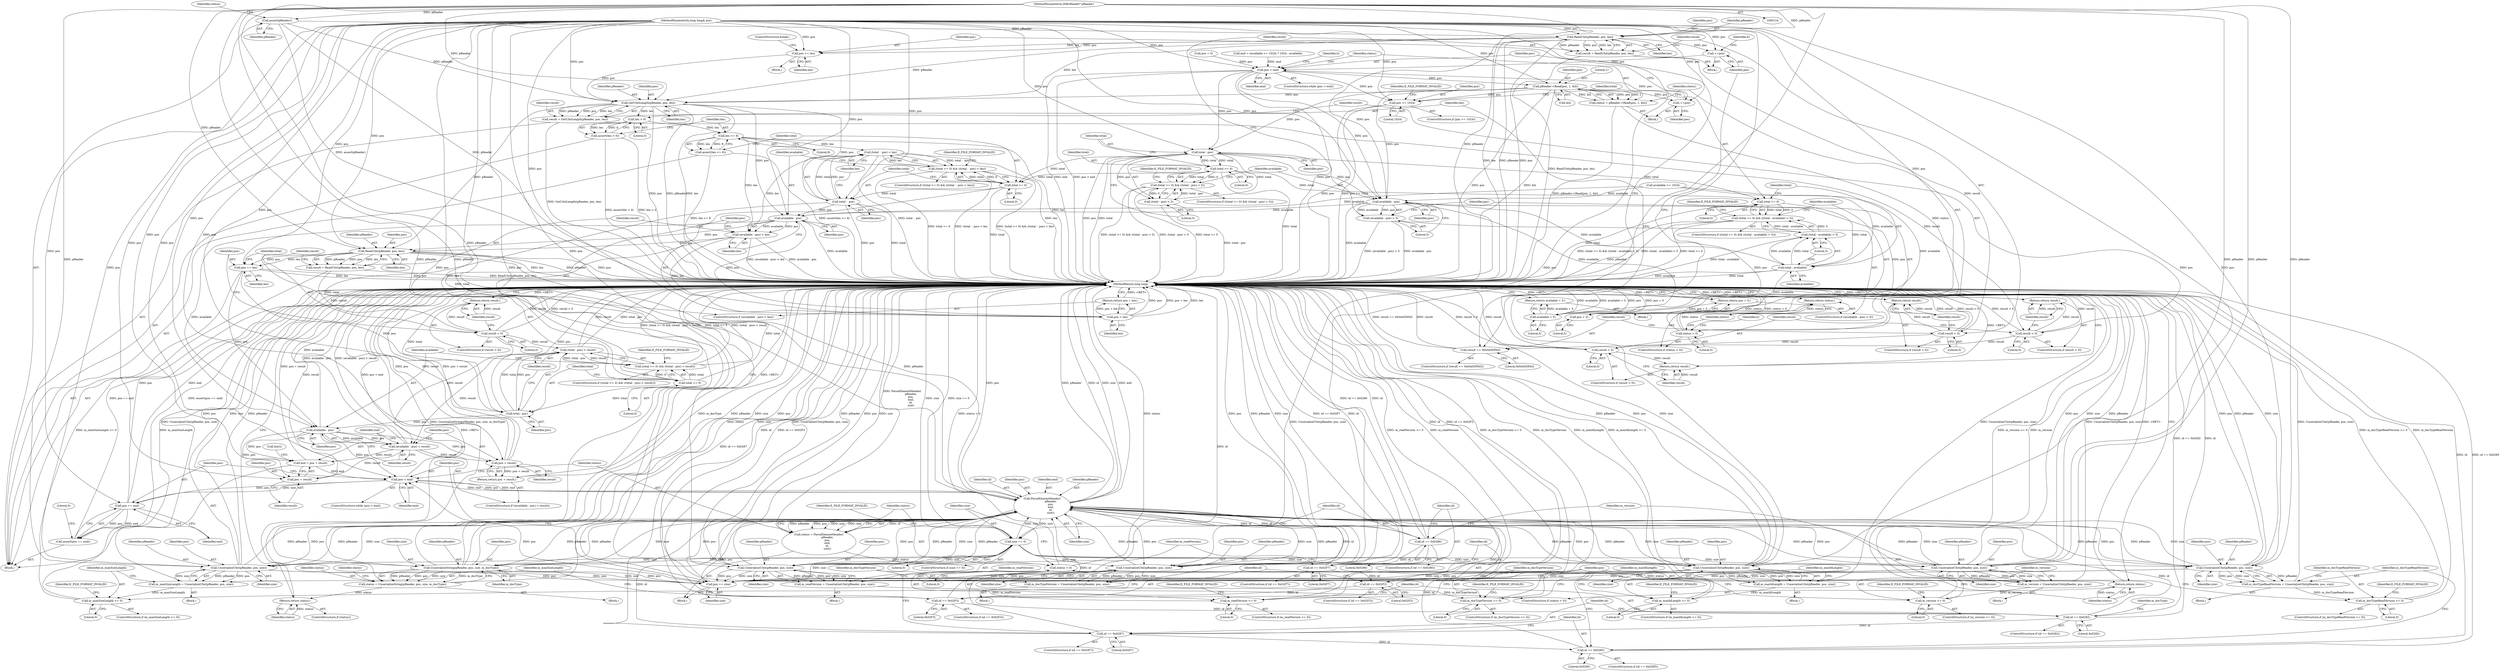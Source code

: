 digraph "1_Android_04839626ed859623901ebd3a5fd483982186b59d_167@API" {
"1000128" [label="(Call,assert(pReader))"];
"1000125" [label="(MethodParameterIn,IMkvReader* pReader)"];
"1000242" [label="(Call,ReadUInt(pReader, pos, len))"];
"1000240" [label="(Call,result = ReadUInt(pReader, pos, len))"];
"1000247" [label="(Call,result < 0)"];
"1000250" [label="(Return,return result;)"];
"1000253" [label="(Call,result == 0x0A45DFA3)"];
"1000257" [label="(Call,pos += len)"];
"1000267" [label="(Call,GetUIntLength(pReader, pos, len))"];
"1000265" [label="(Call,result = GetUIntLength(pReader, pos, len))"];
"1000272" [label="(Call,result < 0)"];
"1000275" [label="(Return,return result;)"];
"1000278" [label="(Call,result > 0)"];
"1000281" [label="(Return,return result;)"];
"1000284" [label="(Call,len > 0)"];
"1000283" [label="(Call,assert(len > 0))"];
"1000288" [label="(Call,len <= 8)"];
"1000287" [label="(Call,assert(len <= 8))"];
"1000296" [label="(Call,(total -  pos) < len)"];
"1000292" [label="(Call,(total >= 0) && ((total -  pos) < len))"];
"1000304" [label="(Call,(available - pos) < len)"];
"1000310" [label="(Call,pos + len)"];
"1000309" [label="(Return,return pos + len;)"];
"1000315" [label="(Call,ReadUInt(pReader, pos, len))"];
"1000313" [label="(Call,result = ReadUInt(pReader, pos, len))"];
"1000320" [label="(Call,result < 0)"];
"1000323" [label="(Return,return result;)"];
"1000333" [label="(Call,(total - pos) < result)"];
"1000329" [label="(Call,(total >= 0) && ((total - pos) < result))"];
"1000341" [label="(Call,(available - pos) < result)"];
"1000347" [label="(Call,pos + result)"];
"1000346" [label="(Return,return pos + result;)"];
"1000350" [label="(Call,end = pos + result)"];
"1000357" [label="(Call,pos < end)"];
"1000365" [label="(Call,ParseElementHeader(\n                    pReader,\n                    pos,\n                    end,\n                    id,\n                    size))"];
"1000363" [label="(Call,status = ParseElementHeader(\n                    pReader,\n                    pos,\n                    end,\n                    id,\n                    size))"];
"1000372" [label="(Call,status < 0)"];
"1000375" [label="(Return,return status;)"];
"1000378" [label="(Call,size == 0)"];
"1000390" [label="(Call,UnserializeUInt(pReader, pos, size))"];
"1000388" [label="(Call,m_version = UnserializeUInt(pReader, pos, size))"];
"1000395" [label="(Call,m_version <= 0)"];
"1000511" [label="(Call,pos += size)"];
"1000408" [label="(Call,UnserializeUInt(pReader, pos, size))"];
"1000406" [label="(Call,m_readVersion = UnserializeUInt(pReader, pos, size))"];
"1000413" [label="(Call,m_readVersion <= 0)"];
"1000426" [label="(Call,UnserializeUInt(pReader, pos, size))"];
"1000424" [label="(Call,m_maxIdLength = UnserializeUInt(pReader, pos, size))"];
"1000431" [label="(Call,m_maxIdLength <= 0)"];
"1000444" [label="(Call,UnserializeUInt(pReader, pos, size))"];
"1000442" [label="(Call,m_maxSizeLength = UnserializeUInt(pReader, pos, size))"];
"1000449" [label="(Call,m_maxSizeLength <= 0)"];
"1000466" [label="(Call,UnserializeString(pReader, pos, size, m_docType))"];
"1000464" [label="(Call,status = UnserializeString(pReader, pos, size, m_docType))"];
"1000473" [label="(Return,return status;)"];
"1000483" [label="(Call,UnserializeUInt(pReader, pos, size))"];
"1000481" [label="(Call,m_docTypeVersion = UnserializeUInt(pReader, pos, size))"];
"1000488" [label="(Call,m_docTypeVersion <= 0)"];
"1000501" [label="(Call,UnserializeUInt(pReader, pos, size))"];
"1000499" [label="(Call,m_docTypeReadVersion = UnserializeUInt(pReader, pos, size))"];
"1000506" [label="(Call,m_docTypeReadVersion <= 0)"];
"1000384" [label="(Call,id == 0x0286)"];
"1000402" [label="(Call,id == 0x02F7)"];
"1000420" [label="(Call,id == 0x02F2)"];
"1000438" [label="(Call,id == 0x02F3)"];
"1000456" [label="(Call,id == 0x0282)"];
"1000477" [label="(Call,id == 0x0287)"];
"1000495" [label="(Call,id == 0x0285)"];
"1000515" [label="(Call,pos == end)"];
"1000514" [label="(Call,assert(pos == end))"];
"1000352" [label="(Call,pos + result)"];
"1000325" [label="(Call,pos += len)"];
"1000334" [label="(Call,total - pos)"];
"1000342" [label="(Call,available - pos)"];
"1000297" [label="(Call,total -  pos)"];
"1000305" [label="(Call,available - pos)"];
"1000330" [label="(Call,total >= 0)"];
"1000261" [label="(Call,++pos)"];
"1000165" [label="(Call,pos < end)"];
"1000171" [label="(Call,pReader->Read(pos, 1, &b))"];
"1000169" [label="(Call,status = pReader->Read(pos, 1, &b))"];
"1000177" [label="(Call,status < 0)"];
"1000180" [label="(Return,return status;)"];
"1000187" [label="(Call,++pos)"];
"1000195" [label="(Call,pos >= 1024)"];
"1000222" [label="(Call,total - pos)"];
"1000202" [label="(Call,total >= 0)"];
"1000201" [label="(Call,(total >= 0) && ((total - available) < 5))"];
"1000206" [label="(Call,total - available)"];
"1000205" [label="(Call,(total - available) < 5)"];
"1000213" [label="(Call,available + 5)"];
"1000212" [label="(Return,return available + 5;)"];
"1000218" [label="(Call,total >= 0)"];
"1000217" [label="(Call,(total >= 0) && ((total - pos) < 5))"];
"1000293" [label="(Call,total >= 0)"];
"1000221" [label="(Call,(total - pos) < 5)"];
"1000230" [label="(Call,available - pos)"];
"1000229" [label="(Call,(available - pos) < 5)"];
"1000235" [label="(Call,pos + 5)"];
"1000234" [label="(Return,return pos + 5;)"];
"1000204" [label="(Literal,0)"];
"1000393" [label="(Identifier,size)"];
"1000335" [label="(Identifier,total)"];
"1000469" [label="(Identifier,size)"];
"1000478" [label="(Identifier,id)"];
"1000170" [label="(Identifier,status)"];
"1000504" [label="(Identifier,size)"];
"1000216" [label="(ControlStructure,if ((total >= 0) && ((total - pos) < 5)))"];
"1000257" [label="(Call,pos += len)"];
"1000296" [label="(Call,(total -  pos) < len)"];
"1000191" [label="(Identifier,b)"];
"1000284" [label="(Call,len > 0)"];
"1000217" [label="(Call,(total >= 0) && ((total - pos) < 5))"];
"1000343" [label="(Identifier,available)"];
"1000153" [label="(Call,available >= 1024)"];
"1000180" [label="(Return,return status;)"];
"1000397" [label="(Literal,0)"];
"1000444" [label="(Call,UnserializeUInt(pReader, pos, size))"];
"1000297" [label="(Call,total -  pos)"];
"1000517" [label="(Identifier,end)"];
"1000194" [label="(ControlStructure,if (pos >= 1024))"];
"1000514" [label="(Call,assert(pos == end))"];
"1000255" [label="(Literal,0x0A45DFA3)"];
"1000409" [label="(Identifier,pReader)"];
"1000519" [label="(Literal,0)"];
"1000176" [label="(ControlStructure,if (status < 0))"];
"1000316" [label="(Identifier,pReader)"];
"1000323" [label="(Return,return result;)"];
"1000337" [label="(Identifier,result)"];
"1000510" [label="(Identifier,E_FILE_FORMAT_INVALID)"];
"1000304" [label="(Call,(available - pos) < len)"];
"1000384" [label="(Call,id == 0x0286)"];
"1000146" [label="(Call,pos = 0)"];
"1000150" [label="(Call,end = (available >= 1024) ? 1024 : available)"];
"1000228" [label="(ControlStructure,if ((available - pos) < 5))"];
"1000419" [label="(ControlStructure,if (id == 0x02F2))"];
"1000347" [label="(Call,pos + result)"];
"1000261" [label="(Call,++pos)"];
"1000265" [label="(Call,result = GetUIntLength(pReader, pos, len))"];
"1000248" [label="(Identifier,result)"];
"1000373" [label="(Identifier,status)"];
"1000181" [label="(Identifier,status)"];
"1000350" [label="(Call,end = pos + result)"];
"1000387" [label="(Block,)"];
"1000319" [label="(ControlStructure,if (result < 0))"];
"1000507" [label="(Identifier,m_docTypeReadVersion)"];
"1000428" [label="(Identifier,pos)"];
"1000126" [label="(MethodParameterIn,long long& pos)"];
"1000340" [label="(ControlStructure,if ((available - pos) < result))"];
"1000375" [label="(Return,return status;)"];
"1000299" [label="(Identifier,pos)"];
"1000256" [label="(Block,)"];
"1000420" [label="(Call,id == 0x02F2)"];
"1000511" [label="(Call,pos += size)"];
"1000445" [label="(Identifier,pReader)"];
"1000237" [label="(Literal,5)"];
"1000378" [label="(Call,size == 0)"];
"1000278" [label="(Call,result > 0)"];
"1000385" [label="(Identifier,id)"];
"1000451" [label="(Literal,0)"];
"1000479" [label="(Literal,0x0287)"];
"1000497" [label="(Literal,0x0285)"];
"1000424" [label="(Call,m_maxIdLength = UnserializeUInt(pReader, pos, size))"];
"1000266" [label="(Identifier,result)"];
"1000206" [label="(Call,total - available)"];
"1000313" [label="(Call,result = ReadUInt(pReader, pos, len))"];
"1000369" [label="(Identifier,id)"];
"1000380" [label="(Literal,0)"];
"1000285" [label="(Identifier,len)"];
"1000429" [label="(Identifier,size)"];
"1000406" [label="(Call,m_readVersion = UnserializeUInt(pReader, pos, size))"];
"1000219" [label="(Identifier,total)"];
"1000213" [label="(Call,available + 5)"];
"1000358" [label="(Identifier,pos)"];
"1000485" [label="(Identifier,pos)"];
"1000388" [label="(Call,m_version = UnserializeUInt(pReader, pos, size))"];
"1000227" [label="(Identifier,E_FILE_FORMAT_INVALID)"];
"1000311" [label="(Identifier,pos)"];
"1000426" [label="(Call,UnserializeUInt(pReader, pos, size))"];
"1000448" [label="(ControlStructure,if (m_maxSizeLength <= 0))"];
"1000165" [label="(Call,pos < end)"];
"1000159" [label="(Block,)"];
"1000461" [label="(Identifier,m_docType)"];
"1000169" [label="(Call,status = pReader->Read(pos, 1, &b))"];
"1000356" [label="(ControlStructure,while (pos < end))"];
"1000498" [label="(Block,)"];
"1000244" [label="(Identifier,pos)"];
"1000258" [label="(Identifier,pos)"];
"1000270" [label="(Identifier,len)"];
"1000251" [label="(Identifier,result)"];
"1000495" [label="(Call,id == 0x0285)"];
"1000315" [label="(Call,ReadUInt(pReader, pos, len))"];
"1000291" [label="(ControlStructure,if ((total >= 0) && ((total -  pos) < len)))"];
"1000328" [label="(ControlStructure,if ((total >= 0) && ((total - pos) < result)))"];
"1000367" [label="(Identifier,pos)"];
"1000414" [label="(Identifier,m_readVersion)"];
"1000443" [label="(Identifier,m_maxSizeLength)"];
"1000431" [label="(Call,m_maxIdLength <= 0)"];
"1000453" [label="(Identifier,E_FILE_FORMAT_INVALID)"];
"1000354" [label="(Identifier,result)"];
"1000289" [label="(Identifier,len)"];
"1000376" [label="(Identifier,status)"];
"1000314" [label="(Identifier,result)"];
"1000430" [label="(ControlStructure,if (m_maxIdLength <= 0))"];
"1000481" [label="(Call,m_docTypeVersion = UnserializeUInt(pReader, pos, size))"];
"1000306" [label="(Identifier,available)"];
"1000427" [label="(Identifier,pReader)"];
"1000365" [label="(Call,ParseElementHeader(\n                    pReader,\n                    pos,\n                    end,\n                    id,\n                    size))"];
"1000127" [label="(Block,)"];
"1000336" [label="(Identifier,pos)"];
"1000177" [label="(Call,status < 0)"];
"1000293" [label="(Call,total >= 0)"];
"1000334" [label="(Call,total - pos)"];
"1000224" [label="(Identifier,pos)"];
"1000267" [label="(Call,GetUIntLength(pReader, pos, len))"];
"1000435" [label="(Identifier,E_FILE_FORMAT_INVALID)"];
"1000486" [label="(Identifier,size)"];
"1000456" [label="(Call,id == 0x0282)"];
"1000346" [label="(Return,return pos + result;)"];
"1000404" [label="(Literal,0x02F7)"];
"1000407" [label="(Identifier,m_readVersion)"];
"1000422" [label="(Literal,0x02F2)"];
"1000172" [label="(Identifier,pos)"];
"1000402" [label="(Call,id == 0x02F7)"];
"1000441" [label="(Block,)"];
"1000382" [label="(Identifier,E_FILE_FORMAT_INVALID)"];
"1000395" [label="(Call,m_version <= 0)"];
"1000207" [label="(Identifier,total)"];
"1000277" [label="(ControlStructure,if (result > 0))"];
"1000421" [label="(Identifier,id)"];
"1000440" [label="(Literal,0x02F3)"];
"1000167" [label="(Identifier,end)"];
"1000188" [label="(Identifier,pos)"];
"1000345" [label="(Identifier,result)"];
"1000333" [label="(Call,(total - pos) < result)"];
"1000295" [label="(Literal,0)"];
"1000477" [label="(Call,id == 0x0287)"];
"1000415" [label="(Literal,0)"];
"1000423" [label="(Block,)"];
"1000199" [label="(Identifier,E_FILE_FORMAT_INVALID)"];
"1000396" [label="(Identifier,m_version)"];
"1000459" [label="(Block,)"];
"1000467" [label="(Identifier,pReader)"];
"1000408" [label="(Call,UnserializeUInt(pReader, pos, size))"];
"1000325" [label="(Call,pos += len)"];
"1000242" [label="(Call,ReadUInt(pReader, pos, len))"];
"1000501" [label="(Call,UnserializeUInt(pReader, pos, size))"];
"1000403" [label="(Identifier,id)"];
"1000320" [label="(Call,result < 0)"];
"1000283" [label="(Call,assert(len > 0))"];
"1000332" [label="(Literal,0)"];
"1000520" [label="(MethodReturn,long long)"];
"1000425" [label="(Identifier,m_maxIdLength)"];
"1000352" [label="(Call,pos + result)"];
"1000499" [label="(Call,m_docTypeReadVersion = UnserializeUInt(pReader, pos, size))"];
"1000329" [label="(Call,(total >= 0) && ((total - pos) < result))"];
"1000476" [label="(ControlStructure,if (id == 0x0287))"];
"1000331" [label="(Identifier,total)"];
"1000171" [label="(Call,pReader->Read(pos, 1, &b))"];
"1000243" [label="(Identifier,pReader)"];
"1000230" [label="(Call,available - pos)"];
"1000290" [label="(Literal,8)"];
"1000208" [label="(Identifier,available)"];
"1000305" [label="(Call,available - pos)"];
"1000247" [label="(Call,result < 0)"];
"1000249" [label="(Literal,0)"];
"1000392" [label="(Identifier,pos)"];
"1000364" [label="(Identifier,status)"];
"1000492" [label="(Identifier,E_FILE_FORMAT_INVALID)"];
"1000327" [label="(Identifier,len)"];
"1000246" [label="(ControlStructure,if (result < 0))"];
"1000166" [label="(Identifier,pos)"];
"1000174" [label="(Call,&b)"];
"1000196" [label="(Identifier,pos)"];
"1000225" [label="(Literal,5)"];
"1000125" [label="(MethodParameterIn,IMkvReader* pReader)"];
"1000212" [label="(Return,return available + 5;)"];
"1000439" [label="(Identifier,id)"];
"1000202" [label="(Call,total >= 0)"];
"1000442" [label="(Call,m_maxSizeLength = UnserializeUInt(pReader, pos, size))"];
"1000302" [label="(Identifier,E_FILE_FORMAT_INVALID)"];
"1000496" [label="(Identifier,id)"];
"1000488" [label="(Call,m_docTypeVersion <= 0)"];
"1000253" [label="(Call,result == 0x0A45DFA3)"];
"1000195" [label="(Call,pos >= 1024)"];
"1000234" [label="(Return,return pos + 5;)"];
"1000342" [label="(Call,available - pos)"];
"1000223" [label="(Identifier,total)"];
"1000218" [label="(Call,total >= 0)"];
"1000468" [label="(Identifier,pos)"];
"1000412" [label="(ControlStructure,if (m_readVersion <= 0))"];
"1000303" [label="(ControlStructure,if ((available - pos) < len))"];
"1000487" [label="(ControlStructure,if (m_docTypeVersion <= 0))"];
"1000339" [label="(Identifier,E_FILE_FORMAT_INVALID)"];
"1000351" [label="(Identifier,end)"];
"1000279" [label="(Identifier,result)"];
"1000490" [label="(Literal,0)"];
"1000179" [label="(Literal,0)"];
"1000250" [label="(Return,return result;)"];
"1000310" [label="(Call,pos + len)"];
"1000513" [label="(Identifier,size)"];
"1000433" [label="(Literal,0)"];
"1000355" [label="(Call,Init())"];
"1000214" [label="(Identifier,available)"];
"1000280" [label="(Literal,0)"];
"1000399" [label="(Identifier,E_FILE_FORMAT_INVALID)"];
"1000312" [label="(Identifier,len)"];
"1000241" [label="(Identifier,result)"];
"1000205" [label="(Call,(total - available) < 5)"];
"1000410" [label="(Identifier,pos)"];
"1000383" [label="(ControlStructure,if (id == 0x0286))"];
"1000240" [label="(Call,result = ReadUInt(pReader, pos, len))"];
"1000330" [label="(Call,total >= 0)"];
"1000129" [label="(Identifier,pReader)"];
"1000281" [label="(Return,return result;)"];
"1000221" [label="(Call,(total - pos) < 5)"];
"1000401" [label="(ControlStructure,if (id == 0x02F7))"];
"1000405" [label="(Block,)"];
"1000260" [label="(ControlStructure,break;)"];
"1000187" [label="(Call,++pos)"];
"1000437" [label="(ControlStructure,if (id == 0x02F3))"];
"1000309" [label="(Return,return pos + len;)"];
"1000162" [label="(Identifier,b)"];
"1000184" [label="(Identifier,b)"];
"1000211" [label="(Identifier,E_FILE_FORMAT_INVALID)"];
"1000231" [label="(Identifier,available)"];
"1000288" [label="(Call,len <= 8)"];
"1000318" [label="(Identifier,len)"];
"1000374" [label="(Literal,0)"];
"1000368" [label="(Identifier,end)"];
"1000484" [label="(Identifier,pReader)"];
"1000341" [label="(Call,(available - pos) < result)"];
"1000508" [label="(Literal,0)"];
"1000482" [label="(Identifier,m_docTypeVersion)"];
"1000455" [label="(ControlStructure,if (id == 0x0282))"];
"1000450" [label="(Identifier,m_maxSizeLength)"];
"1000307" [label="(Identifier,pos)"];
"1000360" [label="(Block,)"];
"1000473" [label="(Return,return status;)"];
"1000321" [label="(Identifier,result)"];
"1000282" [label="(Identifier,result)"];
"1000391" [label="(Identifier,pReader)"];
"1000294" [label="(Identifier,total)"];
"1000349" [label="(Identifier,result)"];
"1000458" [label="(Literal,0x0282)"];
"1000128" [label="(Call,assert(pReader))"];
"1000268" [label="(Identifier,pReader)"];
"1000471" [label="(ControlStructure,if (status))"];
"1000322" [label="(Literal,0)"];
"1000274" [label="(Literal,0)"];
"1000235" [label="(Call,pos + 5)"];
"1000233" [label="(Literal,5)"];
"1000489" [label="(Identifier,m_docTypeVersion)"];
"1000232" [label="(Identifier,pos)"];
"1000438" [label="(Call,id == 0x02F3)"];
"1000197" [label="(Literal,1024)"];
"1000359" [label="(Identifier,end)"];
"1000164" [label="(ControlStructure,while (pos < end))"];
"1000348" [label="(Identifier,pos)"];
"1000275" [label="(Return,return result;)"];
"1000229" [label="(Call,(available - pos) < 5)"];
"1000506" [label="(Call,m_docTypeReadVersion <= 0)"];
"1000273" [label="(Identifier,result)"];
"1000494" [label="(ControlStructure,if (id == 0x0285))"];
"1000254" [label="(Identifier,result)"];
"1000262" [label="(Identifier,pos)"];
"1000286" [label="(Literal,0)"];
"1000357" [label="(Call,pos < end)"];
"1000366" [label="(Identifier,pReader)"];
"1000413" [label="(Call,m_readVersion <= 0)"];
"1000203" [label="(Identifier,total)"];
"1000201" [label="(Call,(total >= 0) && ((total - available) < 5))"];
"1000394" [label="(ControlStructure,if (m_version <= 0))"];
"1000446" [label="(Identifier,pos)"];
"1000465" [label="(Identifier,status)"];
"1000173" [label="(Literal,1)"];
"1000193" [label="(Block,)"];
"1000245" [label="(Identifier,len)"];
"1000236" [label="(Identifier,pos)"];
"1000372" [label="(Call,status < 0)"];
"1000483" [label="(Call,UnserializeUInt(pReader, pos, size))"];
"1000272" [label="(Call,result < 0)"];
"1000271" [label="(ControlStructure,if (result < 0))"];
"1000300" [label="(Identifier,len)"];
"1000269" [label="(Identifier,pos)"];
"1000516" [label="(Identifier,pos)"];
"1000472" [label="(Identifier,status)"];
"1000390" [label="(Call,UnserializeUInt(pReader, pos, size))"];
"1000287" [label="(Call,assert(len <= 8))"];
"1000503" [label="(Identifier,pos)"];
"1000353" [label="(Identifier,pos)"];
"1000298" [label="(Identifier,total)"];
"1000200" [label="(ControlStructure,if ((total >= 0) && ((total - available) < 5)))"];
"1000215" [label="(Literal,5)"];
"1000317" [label="(Identifier,pos)"];
"1000220" [label="(Literal,0)"];
"1000505" [label="(ControlStructure,if (m_docTypeReadVersion <= 0))"];
"1000209" [label="(Literal,5)"];
"1000457" [label="(Identifier,id)"];
"1000464" [label="(Call,status = UnserializeString(pReader, pos, size, m_docType))"];
"1000222" [label="(Call,total - pos)"];
"1000512" [label="(Identifier,pos)"];
"1000370" [label="(Identifier,size)"];
"1000470" [label="(Identifier,m_docType)"];
"1000371" [label="(ControlStructure,if (status < 0))"];
"1000363" [label="(Call,status = ParseElementHeader(\n                    pReader,\n                    pos,\n                    end,\n                    id,\n                    size))"];
"1000417" [label="(Identifier,E_FILE_FORMAT_INVALID)"];
"1000292" [label="(Call,(total >= 0) && ((total -  pos) < len))"];
"1000389" [label="(Identifier,m_version)"];
"1000308" [label="(Identifier,len)"];
"1000377" [label="(ControlStructure,if (size == 0))"];
"1000344" [label="(Identifier,pos)"];
"1000466" [label="(Call,UnserializeString(pReader, pos, size, m_docType))"];
"1000502" [label="(Identifier,pReader)"];
"1000259" [label="(Identifier,len)"];
"1000411" [label="(Identifier,size)"];
"1000252" [label="(ControlStructure,if (result == 0x0A45DFA3))"];
"1000324" [label="(Identifier,result)"];
"1000386" [label="(Literal,0x0286)"];
"1000474" [label="(Identifier,status)"];
"1000447" [label="(Identifier,size)"];
"1000178" [label="(Identifier,status)"];
"1000480" [label="(Block,)"];
"1000134" [label="(Identifier,status)"];
"1000276" [label="(Identifier,result)"];
"1000379" [label="(Identifier,size)"];
"1000432" [label="(Identifier,m_maxIdLength)"];
"1000515" [label="(Call,pos == end)"];
"1000168" [label="(Block,)"];
"1000500" [label="(Identifier,m_docTypeReadVersion)"];
"1000449" [label="(Call,m_maxSizeLength <= 0)"];
"1000326" [label="(Identifier,pos)"];
"1000128" -> "1000127"  [label="AST: "];
"1000128" -> "1000129"  [label="CFG: "];
"1000129" -> "1000128"  [label="AST: "];
"1000134" -> "1000128"  [label="CFG: "];
"1000128" -> "1000520"  [label="DDG: pReader"];
"1000128" -> "1000520"  [label="DDG: assert(pReader)"];
"1000125" -> "1000128"  [label="DDG: pReader"];
"1000128" -> "1000242"  [label="DDG: pReader"];
"1000128" -> "1000267"  [label="DDG: pReader"];
"1000125" -> "1000124"  [label="AST: "];
"1000125" -> "1000520"  [label="DDG: pReader"];
"1000125" -> "1000242"  [label="DDG: pReader"];
"1000125" -> "1000267"  [label="DDG: pReader"];
"1000125" -> "1000315"  [label="DDG: pReader"];
"1000125" -> "1000365"  [label="DDG: pReader"];
"1000125" -> "1000390"  [label="DDG: pReader"];
"1000125" -> "1000408"  [label="DDG: pReader"];
"1000125" -> "1000426"  [label="DDG: pReader"];
"1000125" -> "1000444"  [label="DDG: pReader"];
"1000125" -> "1000466"  [label="DDG: pReader"];
"1000125" -> "1000483"  [label="DDG: pReader"];
"1000125" -> "1000501"  [label="DDG: pReader"];
"1000242" -> "1000240"  [label="AST: "];
"1000242" -> "1000245"  [label="CFG: "];
"1000243" -> "1000242"  [label="AST: "];
"1000244" -> "1000242"  [label="AST: "];
"1000245" -> "1000242"  [label="AST: "];
"1000240" -> "1000242"  [label="CFG: "];
"1000242" -> "1000520"  [label="DDG: pos"];
"1000242" -> "1000520"  [label="DDG: len"];
"1000242" -> "1000520"  [label="DDG: pReader"];
"1000242" -> "1000240"  [label="DDG: pReader"];
"1000242" -> "1000240"  [label="DDG: pos"];
"1000242" -> "1000240"  [label="DDG: len"];
"1000230" -> "1000242"  [label="DDG: pos"];
"1000126" -> "1000242"  [label="DDG: pos"];
"1000242" -> "1000257"  [label="DDG: len"];
"1000242" -> "1000257"  [label="DDG: pos"];
"1000242" -> "1000261"  [label="DDG: pos"];
"1000242" -> "1000267"  [label="DDG: pReader"];
"1000242" -> "1000267"  [label="DDG: len"];
"1000240" -> "1000159"  [label="AST: "];
"1000241" -> "1000240"  [label="AST: "];
"1000248" -> "1000240"  [label="CFG: "];
"1000240" -> "1000520"  [label="DDG: ReadUInt(pReader, pos, len)"];
"1000240" -> "1000247"  [label="DDG: result"];
"1000247" -> "1000246"  [label="AST: "];
"1000247" -> "1000249"  [label="CFG: "];
"1000248" -> "1000247"  [label="AST: "];
"1000249" -> "1000247"  [label="AST: "];
"1000251" -> "1000247"  [label="CFG: "];
"1000254" -> "1000247"  [label="CFG: "];
"1000247" -> "1000520"  [label="DDG: result"];
"1000247" -> "1000520"  [label="DDG: result < 0"];
"1000247" -> "1000250"  [label="DDG: result"];
"1000247" -> "1000253"  [label="DDG: result"];
"1000250" -> "1000246"  [label="AST: "];
"1000250" -> "1000251"  [label="CFG: "];
"1000251" -> "1000250"  [label="AST: "];
"1000520" -> "1000250"  [label="CFG: "];
"1000250" -> "1000520"  [label="DDG: <RET>"];
"1000251" -> "1000250"  [label="DDG: result"];
"1000253" -> "1000252"  [label="AST: "];
"1000253" -> "1000255"  [label="CFG: "];
"1000254" -> "1000253"  [label="AST: "];
"1000255" -> "1000253"  [label="AST: "];
"1000258" -> "1000253"  [label="CFG: "];
"1000262" -> "1000253"  [label="CFG: "];
"1000253" -> "1000520"  [label="DDG: result == 0x0A45DFA3"];
"1000253" -> "1000520"  [label="DDG: result"];
"1000257" -> "1000256"  [label="AST: "];
"1000257" -> "1000259"  [label="CFG: "];
"1000258" -> "1000257"  [label="AST: "];
"1000259" -> "1000257"  [label="AST: "];
"1000260" -> "1000257"  [label="CFG: "];
"1000126" -> "1000257"  [label="DDG: pos"];
"1000257" -> "1000267"  [label="DDG: pos"];
"1000267" -> "1000265"  [label="AST: "];
"1000267" -> "1000270"  [label="CFG: "];
"1000268" -> "1000267"  [label="AST: "];
"1000269" -> "1000267"  [label="AST: "];
"1000270" -> "1000267"  [label="AST: "];
"1000265" -> "1000267"  [label="CFG: "];
"1000267" -> "1000520"  [label="DDG: pos"];
"1000267" -> "1000520"  [label="DDG: pReader"];
"1000267" -> "1000520"  [label="DDG: len"];
"1000267" -> "1000265"  [label="DDG: pReader"];
"1000267" -> "1000265"  [label="DDG: pos"];
"1000267" -> "1000265"  [label="DDG: len"];
"1000171" -> "1000267"  [label="DDG: pos"];
"1000126" -> "1000267"  [label="DDG: pos"];
"1000267" -> "1000284"  [label="DDG: len"];
"1000267" -> "1000297"  [label="DDG: pos"];
"1000267" -> "1000305"  [label="DDG: pos"];
"1000267" -> "1000315"  [label="DDG: pReader"];
"1000265" -> "1000127"  [label="AST: "];
"1000266" -> "1000265"  [label="AST: "];
"1000273" -> "1000265"  [label="CFG: "];
"1000265" -> "1000520"  [label="DDG: GetUIntLength(pReader, pos, len)"];
"1000265" -> "1000272"  [label="DDG: result"];
"1000272" -> "1000271"  [label="AST: "];
"1000272" -> "1000274"  [label="CFG: "];
"1000273" -> "1000272"  [label="AST: "];
"1000274" -> "1000272"  [label="AST: "];
"1000276" -> "1000272"  [label="CFG: "];
"1000279" -> "1000272"  [label="CFG: "];
"1000272" -> "1000520"  [label="DDG: result"];
"1000272" -> "1000520"  [label="DDG: result < 0"];
"1000272" -> "1000275"  [label="DDG: result"];
"1000272" -> "1000278"  [label="DDG: result"];
"1000275" -> "1000271"  [label="AST: "];
"1000275" -> "1000276"  [label="CFG: "];
"1000276" -> "1000275"  [label="AST: "];
"1000520" -> "1000275"  [label="CFG: "];
"1000275" -> "1000520"  [label="DDG: <RET>"];
"1000276" -> "1000275"  [label="DDG: result"];
"1000278" -> "1000277"  [label="AST: "];
"1000278" -> "1000280"  [label="CFG: "];
"1000279" -> "1000278"  [label="AST: "];
"1000280" -> "1000278"  [label="AST: "];
"1000282" -> "1000278"  [label="CFG: "];
"1000285" -> "1000278"  [label="CFG: "];
"1000278" -> "1000520"  [label="DDG: result > 0"];
"1000278" -> "1000520"  [label="DDG: result"];
"1000278" -> "1000281"  [label="DDG: result"];
"1000281" -> "1000277"  [label="AST: "];
"1000281" -> "1000282"  [label="CFG: "];
"1000282" -> "1000281"  [label="AST: "];
"1000520" -> "1000281"  [label="CFG: "];
"1000281" -> "1000520"  [label="DDG: <RET>"];
"1000282" -> "1000281"  [label="DDG: result"];
"1000284" -> "1000283"  [label="AST: "];
"1000284" -> "1000286"  [label="CFG: "];
"1000285" -> "1000284"  [label="AST: "];
"1000286" -> "1000284"  [label="AST: "];
"1000283" -> "1000284"  [label="CFG: "];
"1000284" -> "1000283"  [label="DDG: len"];
"1000284" -> "1000283"  [label="DDG: 0"];
"1000284" -> "1000288"  [label="DDG: len"];
"1000283" -> "1000127"  [label="AST: "];
"1000289" -> "1000283"  [label="CFG: "];
"1000283" -> "1000520"  [label="DDG: len > 0"];
"1000283" -> "1000520"  [label="DDG: assert(len > 0)"];
"1000288" -> "1000287"  [label="AST: "];
"1000288" -> "1000290"  [label="CFG: "];
"1000289" -> "1000288"  [label="AST: "];
"1000290" -> "1000288"  [label="AST: "];
"1000287" -> "1000288"  [label="CFG: "];
"1000288" -> "1000520"  [label="DDG: len"];
"1000288" -> "1000287"  [label="DDG: len"];
"1000288" -> "1000287"  [label="DDG: 8"];
"1000288" -> "1000296"  [label="DDG: len"];
"1000288" -> "1000304"  [label="DDG: len"];
"1000287" -> "1000127"  [label="AST: "];
"1000294" -> "1000287"  [label="CFG: "];
"1000287" -> "1000520"  [label="DDG: assert(len <= 8)"];
"1000287" -> "1000520"  [label="DDG: len <= 8"];
"1000296" -> "1000292"  [label="AST: "];
"1000296" -> "1000300"  [label="CFG: "];
"1000297" -> "1000296"  [label="AST: "];
"1000300" -> "1000296"  [label="AST: "];
"1000292" -> "1000296"  [label="CFG: "];
"1000296" -> "1000520"  [label="DDG: total -  pos"];
"1000296" -> "1000520"  [label="DDG: len"];
"1000296" -> "1000292"  [label="DDG: total -  pos"];
"1000296" -> "1000292"  [label="DDG: len"];
"1000297" -> "1000296"  [label="DDG: total"];
"1000297" -> "1000296"  [label="DDG: pos"];
"1000296" -> "1000304"  [label="DDG: len"];
"1000292" -> "1000291"  [label="AST: "];
"1000292" -> "1000293"  [label="CFG: "];
"1000293" -> "1000292"  [label="AST: "];
"1000302" -> "1000292"  [label="CFG: "];
"1000306" -> "1000292"  [label="CFG: "];
"1000292" -> "1000520"  [label="DDG: (total >= 0) && ((total -  pos) < len)"];
"1000292" -> "1000520"  [label="DDG: total >= 0"];
"1000292" -> "1000520"  [label="DDG: (total -  pos) < len"];
"1000293" -> "1000292"  [label="DDG: total"];
"1000293" -> "1000292"  [label="DDG: 0"];
"1000304" -> "1000303"  [label="AST: "];
"1000304" -> "1000308"  [label="CFG: "];
"1000305" -> "1000304"  [label="AST: "];
"1000308" -> "1000304"  [label="AST: "];
"1000311" -> "1000304"  [label="CFG: "];
"1000314" -> "1000304"  [label="CFG: "];
"1000304" -> "1000520"  [label="DDG: (available - pos) < len"];
"1000304" -> "1000520"  [label="DDG: available - pos"];
"1000305" -> "1000304"  [label="DDG: available"];
"1000305" -> "1000304"  [label="DDG: pos"];
"1000304" -> "1000310"  [label="DDG: len"];
"1000304" -> "1000315"  [label="DDG: len"];
"1000310" -> "1000309"  [label="AST: "];
"1000310" -> "1000312"  [label="CFG: "];
"1000311" -> "1000310"  [label="AST: "];
"1000312" -> "1000310"  [label="AST: "];
"1000309" -> "1000310"  [label="CFG: "];
"1000310" -> "1000520"  [label="DDG: pos + len"];
"1000310" -> "1000520"  [label="DDG: len"];
"1000310" -> "1000520"  [label="DDG: pos"];
"1000310" -> "1000309"  [label="DDG: pos + len"];
"1000305" -> "1000310"  [label="DDG: pos"];
"1000126" -> "1000310"  [label="DDG: pos"];
"1000309" -> "1000303"  [label="AST: "];
"1000520" -> "1000309"  [label="CFG: "];
"1000309" -> "1000520"  [label="DDG: <RET>"];
"1000315" -> "1000313"  [label="AST: "];
"1000315" -> "1000318"  [label="CFG: "];
"1000316" -> "1000315"  [label="AST: "];
"1000317" -> "1000315"  [label="AST: "];
"1000318" -> "1000315"  [label="AST: "];
"1000313" -> "1000315"  [label="CFG: "];
"1000315" -> "1000520"  [label="DDG: len"];
"1000315" -> "1000520"  [label="DDG: pReader"];
"1000315" -> "1000520"  [label="DDG: pos"];
"1000315" -> "1000313"  [label="DDG: pReader"];
"1000315" -> "1000313"  [label="DDG: pos"];
"1000315" -> "1000313"  [label="DDG: len"];
"1000305" -> "1000315"  [label="DDG: pos"];
"1000126" -> "1000315"  [label="DDG: pos"];
"1000315" -> "1000325"  [label="DDG: len"];
"1000315" -> "1000325"  [label="DDG: pos"];
"1000315" -> "1000365"  [label="DDG: pReader"];
"1000313" -> "1000127"  [label="AST: "];
"1000314" -> "1000313"  [label="AST: "];
"1000321" -> "1000313"  [label="CFG: "];
"1000313" -> "1000520"  [label="DDG: ReadUInt(pReader, pos, len)"];
"1000313" -> "1000320"  [label="DDG: result"];
"1000320" -> "1000319"  [label="AST: "];
"1000320" -> "1000322"  [label="CFG: "];
"1000321" -> "1000320"  [label="AST: "];
"1000322" -> "1000320"  [label="AST: "];
"1000324" -> "1000320"  [label="CFG: "];
"1000326" -> "1000320"  [label="CFG: "];
"1000320" -> "1000520"  [label="DDG: result"];
"1000320" -> "1000520"  [label="DDG: result < 0"];
"1000320" -> "1000323"  [label="DDG: result"];
"1000320" -> "1000333"  [label="DDG: result"];
"1000320" -> "1000341"  [label="DDG: result"];
"1000323" -> "1000319"  [label="AST: "];
"1000323" -> "1000324"  [label="CFG: "];
"1000324" -> "1000323"  [label="AST: "];
"1000520" -> "1000323"  [label="CFG: "];
"1000323" -> "1000520"  [label="DDG: <RET>"];
"1000324" -> "1000323"  [label="DDG: result"];
"1000333" -> "1000329"  [label="AST: "];
"1000333" -> "1000337"  [label="CFG: "];
"1000334" -> "1000333"  [label="AST: "];
"1000337" -> "1000333"  [label="AST: "];
"1000329" -> "1000333"  [label="CFG: "];
"1000333" -> "1000520"  [label="DDG: total - pos"];
"1000333" -> "1000520"  [label="DDG: result"];
"1000333" -> "1000329"  [label="DDG: total - pos"];
"1000333" -> "1000329"  [label="DDG: result"];
"1000334" -> "1000333"  [label="DDG: total"];
"1000334" -> "1000333"  [label="DDG: pos"];
"1000333" -> "1000341"  [label="DDG: result"];
"1000329" -> "1000328"  [label="AST: "];
"1000329" -> "1000330"  [label="CFG: "];
"1000330" -> "1000329"  [label="AST: "];
"1000339" -> "1000329"  [label="CFG: "];
"1000343" -> "1000329"  [label="CFG: "];
"1000329" -> "1000520"  [label="DDG: (total - pos) < result"];
"1000329" -> "1000520"  [label="DDG: (total >= 0) && ((total - pos) < result)"];
"1000329" -> "1000520"  [label="DDG: total >= 0"];
"1000330" -> "1000329"  [label="DDG: total"];
"1000330" -> "1000329"  [label="DDG: 0"];
"1000341" -> "1000340"  [label="AST: "];
"1000341" -> "1000345"  [label="CFG: "];
"1000342" -> "1000341"  [label="AST: "];
"1000345" -> "1000341"  [label="AST: "];
"1000348" -> "1000341"  [label="CFG: "];
"1000351" -> "1000341"  [label="CFG: "];
"1000341" -> "1000520"  [label="DDG: available - pos"];
"1000341" -> "1000520"  [label="DDG: (available - pos) < result"];
"1000342" -> "1000341"  [label="DDG: available"];
"1000342" -> "1000341"  [label="DDG: pos"];
"1000341" -> "1000347"  [label="DDG: result"];
"1000341" -> "1000350"  [label="DDG: result"];
"1000341" -> "1000352"  [label="DDG: result"];
"1000347" -> "1000346"  [label="AST: "];
"1000347" -> "1000349"  [label="CFG: "];
"1000348" -> "1000347"  [label="AST: "];
"1000349" -> "1000347"  [label="AST: "];
"1000346" -> "1000347"  [label="CFG: "];
"1000347" -> "1000520"  [label="DDG: result"];
"1000347" -> "1000520"  [label="DDG: pos"];
"1000347" -> "1000520"  [label="DDG: pos + result"];
"1000347" -> "1000346"  [label="DDG: pos + result"];
"1000342" -> "1000347"  [label="DDG: pos"];
"1000126" -> "1000347"  [label="DDG: pos"];
"1000346" -> "1000340"  [label="AST: "];
"1000520" -> "1000346"  [label="CFG: "];
"1000346" -> "1000520"  [label="DDG: <RET>"];
"1000350" -> "1000127"  [label="AST: "];
"1000350" -> "1000352"  [label="CFG: "];
"1000351" -> "1000350"  [label="AST: "];
"1000352" -> "1000350"  [label="AST: "];
"1000355" -> "1000350"  [label="CFG: "];
"1000350" -> "1000520"  [label="DDG: pos + result"];
"1000342" -> "1000350"  [label="DDG: pos"];
"1000126" -> "1000350"  [label="DDG: pos"];
"1000350" -> "1000357"  [label="DDG: end"];
"1000357" -> "1000356"  [label="AST: "];
"1000357" -> "1000359"  [label="CFG: "];
"1000358" -> "1000357"  [label="AST: "];
"1000359" -> "1000357"  [label="AST: "];
"1000364" -> "1000357"  [label="CFG: "];
"1000516" -> "1000357"  [label="CFG: "];
"1000357" -> "1000520"  [label="DDG: pos < end"];
"1000511" -> "1000357"  [label="DDG: pos"];
"1000126" -> "1000357"  [label="DDG: pos"];
"1000342" -> "1000357"  [label="DDG: pos"];
"1000365" -> "1000357"  [label="DDG: end"];
"1000357" -> "1000365"  [label="DDG: pos"];
"1000357" -> "1000365"  [label="DDG: end"];
"1000357" -> "1000515"  [label="DDG: pos"];
"1000357" -> "1000515"  [label="DDG: end"];
"1000365" -> "1000363"  [label="AST: "];
"1000365" -> "1000370"  [label="CFG: "];
"1000366" -> "1000365"  [label="AST: "];
"1000367" -> "1000365"  [label="AST: "];
"1000368" -> "1000365"  [label="AST: "];
"1000369" -> "1000365"  [label="AST: "];
"1000370" -> "1000365"  [label="AST: "];
"1000363" -> "1000365"  [label="CFG: "];
"1000365" -> "1000520"  [label="DDG: id"];
"1000365" -> "1000520"  [label="DDG: size"];
"1000365" -> "1000520"  [label="DDG: end"];
"1000365" -> "1000520"  [label="DDG: pos"];
"1000365" -> "1000520"  [label="DDG: pReader"];
"1000365" -> "1000363"  [label="DDG: id"];
"1000365" -> "1000363"  [label="DDG: pReader"];
"1000365" -> "1000363"  [label="DDG: pos"];
"1000365" -> "1000363"  [label="DDG: size"];
"1000365" -> "1000363"  [label="DDG: end"];
"1000426" -> "1000365"  [label="DDG: pReader"];
"1000426" -> "1000365"  [label="DDG: size"];
"1000408" -> "1000365"  [label="DDG: pReader"];
"1000408" -> "1000365"  [label="DDG: size"];
"1000466" -> "1000365"  [label="DDG: pReader"];
"1000466" -> "1000365"  [label="DDG: size"];
"1000501" -> "1000365"  [label="DDG: pReader"];
"1000501" -> "1000365"  [label="DDG: size"];
"1000444" -> "1000365"  [label="DDG: pReader"];
"1000444" -> "1000365"  [label="DDG: size"];
"1000390" -> "1000365"  [label="DDG: pReader"];
"1000390" -> "1000365"  [label="DDG: size"];
"1000483" -> "1000365"  [label="DDG: pReader"];
"1000483" -> "1000365"  [label="DDG: size"];
"1000126" -> "1000365"  [label="DDG: pos"];
"1000456" -> "1000365"  [label="DDG: id"];
"1000495" -> "1000365"  [label="DDG: id"];
"1000402" -> "1000365"  [label="DDG: id"];
"1000420" -> "1000365"  [label="DDG: id"];
"1000438" -> "1000365"  [label="DDG: id"];
"1000477" -> "1000365"  [label="DDG: id"];
"1000384" -> "1000365"  [label="DDG: id"];
"1000378" -> "1000365"  [label="DDG: size"];
"1000365" -> "1000378"  [label="DDG: size"];
"1000365" -> "1000384"  [label="DDG: id"];
"1000365" -> "1000390"  [label="DDG: pReader"];
"1000365" -> "1000390"  [label="DDG: pos"];
"1000365" -> "1000408"  [label="DDG: pReader"];
"1000365" -> "1000408"  [label="DDG: pos"];
"1000365" -> "1000426"  [label="DDG: pReader"];
"1000365" -> "1000426"  [label="DDG: pos"];
"1000365" -> "1000444"  [label="DDG: pReader"];
"1000365" -> "1000444"  [label="DDG: pos"];
"1000365" -> "1000466"  [label="DDG: pReader"];
"1000365" -> "1000466"  [label="DDG: pos"];
"1000365" -> "1000483"  [label="DDG: pReader"];
"1000365" -> "1000483"  [label="DDG: pos"];
"1000365" -> "1000501"  [label="DDG: pReader"];
"1000365" -> "1000501"  [label="DDG: pos"];
"1000365" -> "1000511"  [label="DDG: pos"];
"1000363" -> "1000360"  [label="AST: "];
"1000364" -> "1000363"  [label="AST: "];
"1000373" -> "1000363"  [label="CFG: "];
"1000363" -> "1000520"  [label="DDG: ParseElementHeader(\n                    pReader,\n                    pos,\n                    end,\n                    id,\n                    size)"];
"1000363" -> "1000372"  [label="DDG: status"];
"1000372" -> "1000371"  [label="AST: "];
"1000372" -> "1000374"  [label="CFG: "];
"1000373" -> "1000372"  [label="AST: "];
"1000374" -> "1000372"  [label="AST: "];
"1000376" -> "1000372"  [label="CFG: "];
"1000379" -> "1000372"  [label="CFG: "];
"1000372" -> "1000520"  [label="DDG: status"];
"1000372" -> "1000520"  [label="DDG: status < 0"];
"1000372" -> "1000375"  [label="DDG: status"];
"1000375" -> "1000371"  [label="AST: "];
"1000375" -> "1000376"  [label="CFG: "];
"1000376" -> "1000375"  [label="AST: "];
"1000520" -> "1000375"  [label="CFG: "];
"1000375" -> "1000520"  [label="DDG: <RET>"];
"1000376" -> "1000375"  [label="DDG: status"];
"1000378" -> "1000377"  [label="AST: "];
"1000378" -> "1000380"  [label="CFG: "];
"1000379" -> "1000378"  [label="AST: "];
"1000380" -> "1000378"  [label="AST: "];
"1000382" -> "1000378"  [label="CFG: "];
"1000385" -> "1000378"  [label="CFG: "];
"1000378" -> "1000520"  [label="DDG: size"];
"1000378" -> "1000520"  [label="DDG: size == 0"];
"1000378" -> "1000390"  [label="DDG: size"];
"1000378" -> "1000408"  [label="DDG: size"];
"1000378" -> "1000426"  [label="DDG: size"];
"1000378" -> "1000444"  [label="DDG: size"];
"1000378" -> "1000466"  [label="DDG: size"];
"1000378" -> "1000483"  [label="DDG: size"];
"1000378" -> "1000501"  [label="DDG: size"];
"1000378" -> "1000511"  [label="DDG: size"];
"1000390" -> "1000388"  [label="AST: "];
"1000390" -> "1000393"  [label="CFG: "];
"1000391" -> "1000390"  [label="AST: "];
"1000392" -> "1000390"  [label="AST: "];
"1000393" -> "1000390"  [label="AST: "];
"1000388" -> "1000390"  [label="CFG: "];
"1000390" -> "1000520"  [label="DDG: pos"];
"1000390" -> "1000520"  [label="DDG: size"];
"1000390" -> "1000520"  [label="DDG: pReader"];
"1000390" -> "1000388"  [label="DDG: pReader"];
"1000390" -> "1000388"  [label="DDG: pos"];
"1000390" -> "1000388"  [label="DDG: size"];
"1000126" -> "1000390"  [label="DDG: pos"];
"1000390" -> "1000511"  [label="DDG: size"];
"1000390" -> "1000511"  [label="DDG: pos"];
"1000388" -> "1000387"  [label="AST: "];
"1000389" -> "1000388"  [label="AST: "];
"1000396" -> "1000388"  [label="CFG: "];
"1000388" -> "1000520"  [label="DDG: UnserializeUInt(pReader, pos, size)"];
"1000388" -> "1000395"  [label="DDG: m_version"];
"1000395" -> "1000394"  [label="AST: "];
"1000395" -> "1000397"  [label="CFG: "];
"1000396" -> "1000395"  [label="AST: "];
"1000397" -> "1000395"  [label="AST: "];
"1000399" -> "1000395"  [label="CFG: "];
"1000512" -> "1000395"  [label="CFG: "];
"1000395" -> "1000520"  [label="DDG: m_version"];
"1000395" -> "1000520"  [label="DDG: m_version <= 0"];
"1000511" -> "1000360"  [label="AST: "];
"1000511" -> "1000513"  [label="CFG: "];
"1000512" -> "1000511"  [label="AST: "];
"1000513" -> "1000511"  [label="AST: "];
"1000358" -> "1000511"  [label="CFG: "];
"1000511" -> "1000520"  [label="DDG: size"];
"1000483" -> "1000511"  [label="DDG: size"];
"1000483" -> "1000511"  [label="DDG: pos"];
"1000408" -> "1000511"  [label="DDG: size"];
"1000408" -> "1000511"  [label="DDG: pos"];
"1000466" -> "1000511"  [label="DDG: size"];
"1000466" -> "1000511"  [label="DDG: pos"];
"1000501" -> "1000511"  [label="DDG: size"];
"1000501" -> "1000511"  [label="DDG: pos"];
"1000426" -> "1000511"  [label="DDG: size"];
"1000426" -> "1000511"  [label="DDG: pos"];
"1000444" -> "1000511"  [label="DDG: size"];
"1000444" -> "1000511"  [label="DDG: pos"];
"1000126" -> "1000511"  [label="DDG: pos"];
"1000408" -> "1000406"  [label="AST: "];
"1000408" -> "1000411"  [label="CFG: "];
"1000409" -> "1000408"  [label="AST: "];
"1000410" -> "1000408"  [label="AST: "];
"1000411" -> "1000408"  [label="AST: "];
"1000406" -> "1000408"  [label="CFG: "];
"1000408" -> "1000520"  [label="DDG: size"];
"1000408" -> "1000520"  [label="DDG: pReader"];
"1000408" -> "1000520"  [label="DDG: pos"];
"1000408" -> "1000406"  [label="DDG: pReader"];
"1000408" -> "1000406"  [label="DDG: pos"];
"1000408" -> "1000406"  [label="DDG: size"];
"1000126" -> "1000408"  [label="DDG: pos"];
"1000406" -> "1000405"  [label="AST: "];
"1000407" -> "1000406"  [label="AST: "];
"1000414" -> "1000406"  [label="CFG: "];
"1000406" -> "1000520"  [label="DDG: UnserializeUInt(pReader, pos, size)"];
"1000406" -> "1000413"  [label="DDG: m_readVersion"];
"1000413" -> "1000412"  [label="AST: "];
"1000413" -> "1000415"  [label="CFG: "];
"1000414" -> "1000413"  [label="AST: "];
"1000415" -> "1000413"  [label="AST: "];
"1000417" -> "1000413"  [label="CFG: "];
"1000512" -> "1000413"  [label="CFG: "];
"1000413" -> "1000520"  [label="DDG: m_readVersion"];
"1000413" -> "1000520"  [label="DDG: m_readVersion <= 0"];
"1000426" -> "1000424"  [label="AST: "];
"1000426" -> "1000429"  [label="CFG: "];
"1000427" -> "1000426"  [label="AST: "];
"1000428" -> "1000426"  [label="AST: "];
"1000429" -> "1000426"  [label="AST: "];
"1000424" -> "1000426"  [label="CFG: "];
"1000426" -> "1000520"  [label="DDG: pReader"];
"1000426" -> "1000520"  [label="DDG: pos"];
"1000426" -> "1000520"  [label="DDG: size"];
"1000426" -> "1000424"  [label="DDG: pReader"];
"1000426" -> "1000424"  [label="DDG: pos"];
"1000426" -> "1000424"  [label="DDG: size"];
"1000126" -> "1000426"  [label="DDG: pos"];
"1000424" -> "1000423"  [label="AST: "];
"1000425" -> "1000424"  [label="AST: "];
"1000432" -> "1000424"  [label="CFG: "];
"1000424" -> "1000520"  [label="DDG: UnserializeUInt(pReader, pos, size)"];
"1000424" -> "1000431"  [label="DDG: m_maxIdLength"];
"1000431" -> "1000430"  [label="AST: "];
"1000431" -> "1000433"  [label="CFG: "];
"1000432" -> "1000431"  [label="AST: "];
"1000433" -> "1000431"  [label="AST: "];
"1000435" -> "1000431"  [label="CFG: "];
"1000512" -> "1000431"  [label="CFG: "];
"1000431" -> "1000520"  [label="DDG: m_maxIdLength"];
"1000431" -> "1000520"  [label="DDG: m_maxIdLength <= 0"];
"1000444" -> "1000442"  [label="AST: "];
"1000444" -> "1000447"  [label="CFG: "];
"1000445" -> "1000444"  [label="AST: "];
"1000446" -> "1000444"  [label="AST: "];
"1000447" -> "1000444"  [label="AST: "];
"1000442" -> "1000444"  [label="CFG: "];
"1000444" -> "1000520"  [label="DDG: pos"];
"1000444" -> "1000520"  [label="DDG: size"];
"1000444" -> "1000520"  [label="DDG: pReader"];
"1000444" -> "1000442"  [label="DDG: pReader"];
"1000444" -> "1000442"  [label="DDG: pos"];
"1000444" -> "1000442"  [label="DDG: size"];
"1000126" -> "1000444"  [label="DDG: pos"];
"1000442" -> "1000441"  [label="AST: "];
"1000443" -> "1000442"  [label="AST: "];
"1000450" -> "1000442"  [label="CFG: "];
"1000442" -> "1000520"  [label="DDG: UnserializeUInt(pReader, pos, size)"];
"1000442" -> "1000449"  [label="DDG: m_maxSizeLength"];
"1000449" -> "1000448"  [label="AST: "];
"1000449" -> "1000451"  [label="CFG: "];
"1000450" -> "1000449"  [label="AST: "];
"1000451" -> "1000449"  [label="AST: "];
"1000453" -> "1000449"  [label="CFG: "];
"1000512" -> "1000449"  [label="CFG: "];
"1000449" -> "1000520"  [label="DDG: m_maxSizeLength"];
"1000449" -> "1000520"  [label="DDG: m_maxSizeLength <= 0"];
"1000466" -> "1000464"  [label="AST: "];
"1000466" -> "1000470"  [label="CFG: "];
"1000467" -> "1000466"  [label="AST: "];
"1000468" -> "1000466"  [label="AST: "];
"1000469" -> "1000466"  [label="AST: "];
"1000470" -> "1000466"  [label="AST: "];
"1000464" -> "1000466"  [label="CFG: "];
"1000466" -> "1000520"  [label="DDG: pos"];
"1000466" -> "1000520"  [label="DDG: pReader"];
"1000466" -> "1000520"  [label="DDG: size"];
"1000466" -> "1000520"  [label="DDG: m_docType"];
"1000466" -> "1000464"  [label="DDG: pReader"];
"1000466" -> "1000464"  [label="DDG: pos"];
"1000466" -> "1000464"  [label="DDG: size"];
"1000466" -> "1000464"  [label="DDG: m_docType"];
"1000126" -> "1000466"  [label="DDG: pos"];
"1000464" -> "1000459"  [label="AST: "];
"1000465" -> "1000464"  [label="AST: "];
"1000472" -> "1000464"  [label="CFG: "];
"1000464" -> "1000520"  [label="DDG: status"];
"1000464" -> "1000520"  [label="DDG: UnserializeString(pReader, pos, size, m_docType)"];
"1000464" -> "1000473"  [label="DDG: status"];
"1000473" -> "1000471"  [label="AST: "];
"1000473" -> "1000474"  [label="CFG: "];
"1000474" -> "1000473"  [label="AST: "];
"1000520" -> "1000473"  [label="CFG: "];
"1000473" -> "1000520"  [label="DDG: <RET>"];
"1000474" -> "1000473"  [label="DDG: status"];
"1000483" -> "1000481"  [label="AST: "];
"1000483" -> "1000486"  [label="CFG: "];
"1000484" -> "1000483"  [label="AST: "];
"1000485" -> "1000483"  [label="AST: "];
"1000486" -> "1000483"  [label="AST: "];
"1000481" -> "1000483"  [label="CFG: "];
"1000483" -> "1000520"  [label="DDG: size"];
"1000483" -> "1000520"  [label="DDG: pos"];
"1000483" -> "1000520"  [label="DDG: pReader"];
"1000483" -> "1000481"  [label="DDG: pReader"];
"1000483" -> "1000481"  [label="DDG: pos"];
"1000483" -> "1000481"  [label="DDG: size"];
"1000126" -> "1000483"  [label="DDG: pos"];
"1000481" -> "1000480"  [label="AST: "];
"1000482" -> "1000481"  [label="AST: "];
"1000489" -> "1000481"  [label="CFG: "];
"1000481" -> "1000520"  [label="DDG: UnserializeUInt(pReader, pos, size)"];
"1000481" -> "1000488"  [label="DDG: m_docTypeVersion"];
"1000488" -> "1000487"  [label="AST: "];
"1000488" -> "1000490"  [label="CFG: "];
"1000489" -> "1000488"  [label="AST: "];
"1000490" -> "1000488"  [label="AST: "];
"1000492" -> "1000488"  [label="CFG: "];
"1000512" -> "1000488"  [label="CFG: "];
"1000488" -> "1000520"  [label="DDG: m_docTypeVersion"];
"1000488" -> "1000520"  [label="DDG: m_docTypeVersion <= 0"];
"1000501" -> "1000499"  [label="AST: "];
"1000501" -> "1000504"  [label="CFG: "];
"1000502" -> "1000501"  [label="AST: "];
"1000503" -> "1000501"  [label="AST: "];
"1000504" -> "1000501"  [label="AST: "];
"1000499" -> "1000501"  [label="CFG: "];
"1000501" -> "1000520"  [label="DDG: pos"];
"1000501" -> "1000520"  [label="DDG: pReader"];
"1000501" -> "1000520"  [label="DDG: size"];
"1000501" -> "1000499"  [label="DDG: pReader"];
"1000501" -> "1000499"  [label="DDG: pos"];
"1000501" -> "1000499"  [label="DDG: size"];
"1000126" -> "1000501"  [label="DDG: pos"];
"1000499" -> "1000498"  [label="AST: "];
"1000500" -> "1000499"  [label="AST: "];
"1000507" -> "1000499"  [label="CFG: "];
"1000499" -> "1000520"  [label="DDG: UnserializeUInt(pReader, pos, size)"];
"1000499" -> "1000506"  [label="DDG: m_docTypeReadVersion"];
"1000506" -> "1000505"  [label="AST: "];
"1000506" -> "1000508"  [label="CFG: "];
"1000507" -> "1000506"  [label="AST: "];
"1000508" -> "1000506"  [label="AST: "];
"1000510" -> "1000506"  [label="CFG: "];
"1000512" -> "1000506"  [label="CFG: "];
"1000506" -> "1000520"  [label="DDG: m_docTypeReadVersion <= 0"];
"1000506" -> "1000520"  [label="DDG: m_docTypeReadVersion"];
"1000384" -> "1000383"  [label="AST: "];
"1000384" -> "1000386"  [label="CFG: "];
"1000385" -> "1000384"  [label="AST: "];
"1000386" -> "1000384"  [label="AST: "];
"1000389" -> "1000384"  [label="CFG: "];
"1000403" -> "1000384"  [label="CFG: "];
"1000384" -> "1000520"  [label="DDG: id == 0x0286"];
"1000384" -> "1000520"  [label="DDG: id"];
"1000384" -> "1000402"  [label="DDG: id"];
"1000402" -> "1000401"  [label="AST: "];
"1000402" -> "1000404"  [label="CFG: "];
"1000403" -> "1000402"  [label="AST: "];
"1000404" -> "1000402"  [label="AST: "];
"1000407" -> "1000402"  [label="CFG: "];
"1000421" -> "1000402"  [label="CFG: "];
"1000402" -> "1000520"  [label="DDG: id == 0x02F7"];
"1000402" -> "1000520"  [label="DDG: id"];
"1000402" -> "1000420"  [label="DDG: id"];
"1000420" -> "1000419"  [label="AST: "];
"1000420" -> "1000422"  [label="CFG: "];
"1000421" -> "1000420"  [label="AST: "];
"1000422" -> "1000420"  [label="AST: "];
"1000425" -> "1000420"  [label="CFG: "];
"1000439" -> "1000420"  [label="CFG: "];
"1000420" -> "1000520"  [label="DDG: id == 0x02F2"];
"1000420" -> "1000520"  [label="DDG: id"];
"1000420" -> "1000438"  [label="DDG: id"];
"1000438" -> "1000437"  [label="AST: "];
"1000438" -> "1000440"  [label="CFG: "];
"1000439" -> "1000438"  [label="AST: "];
"1000440" -> "1000438"  [label="AST: "];
"1000443" -> "1000438"  [label="CFG: "];
"1000457" -> "1000438"  [label="CFG: "];
"1000438" -> "1000520"  [label="DDG: id == 0x02F3"];
"1000438" -> "1000520"  [label="DDG: id"];
"1000438" -> "1000456"  [label="DDG: id"];
"1000456" -> "1000455"  [label="AST: "];
"1000456" -> "1000458"  [label="CFG: "];
"1000457" -> "1000456"  [label="AST: "];
"1000458" -> "1000456"  [label="AST: "];
"1000461" -> "1000456"  [label="CFG: "];
"1000478" -> "1000456"  [label="CFG: "];
"1000456" -> "1000520"  [label="DDG: id"];
"1000456" -> "1000520"  [label="DDG: id == 0x0282"];
"1000456" -> "1000477"  [label="DDG: id"];
"1000477" -> "1000476"  [label="AST: "];
"1000477" -> "1000479"  [label="CFG: "];
"1000478" -> "1000477"  [label="AST: "];
"1000479" -> "1000477"  [label="AST: "];
"1000482" -> "1000477"  [label="CFG: "];
"1000496" -> "1000477"  [label="CFG: "];
"1000477" -> "1000520"  [label="DDG: id == 0x0287"];
"1000477" -> "1000520"  [label="DDG: id"];
"1000477" -> "1000495"  [label="DDG: id"];
"1000495" -> "1000494"  [label="AST: "];
"1000495" -> "1000497"  [label="CFG: "];
"1000496" -> "1000495"  [label="AST: "];
"1000497" -> "1000495"  [label="AST: "];
"1000500" -> "1000495"  [label="CFG: "];
"1000512" -> "1000495"  [label="CFG: "];
"1000495" -> "1000520"  [label="DDG: id"];
"1000495" -> "1000520"  [label="DDG: id == 0x0285"];
"1000515" -> "1000514"  [label="AST: "];
"1000515" -> "1000517"  [label="CFG: "];
"1000516" -> "1000515"  [label="AST: "];
"1000517" -> "1000515"  [label="AST: "];
"1000514" -> "1000515"  [label="CFG: "];
"1000515" -> "1000520"  [label="DDG: pos"];
"1000515" -> "1000520"  [label="DDG: end"];
"1000515" -> "1000514"  [label="DDG: pos"];
"1000515" -> "1000514"  [label="DDG: end"];
"1000126" -> "1000515"  [label="DDG: pos"];
"1000514" -> "1000127"  [label="AST: "];
"1000519" -> "1000514"  [label="CFG: "];
"1000514" -> "1000520"  [label="DDG: assert(pos == end)"];
"1000514" -> "1000520"  [label="DDG: pos == end"];
"1000352" -> "1000354"  [label="CFG: "];
"1000353" -> "1000352"  [label="AST: "];
"1000354" -> "1000352"  [label="AST: "];
"1000352" -> "1000520"  [label="DDG: result"];
"1000342" -> "1000352"  [label="DDG: pos"];
"1000126" -> "1000352"  [label="DDG: pos"];
"1000325" -> "1000127"  [label="AST: "];
"1000325" -> "1000327"  [label="CFG: "];
"1000326" -> "1000325"  [label="AST: "];
"1000327" -> "1000325"  [label="AST: "];
"1000331" -> "1000325"  [label="CFG: "];
"1000325" -> "1000520"  [label="DDG: pos"];
"1000325" -> "1000520"  [label="DDG: len"];
"1000126" -> "1000325"  [label="DDG: pos"];
"1000325" -> "1000334"  [label="DDG: pos"];
"1000325" -> "1000342"  [label="DDG: pos"];
"1000334" -> "1000336"  [label="CFG: "];
"1000335" -> "1000334"  [label="AST: "];
"1000336" -> "1000334"  [label="AST: "];
"1000337" -> "1000334"  [label="CFG: "];
"1000334" -> "1000520"  [label="DDG: pos"];
"1000334" -> "1000520"  [label="DDG: total"];
"1000330" -> "1000334"  [label="DDG: total"];
"1000126" -> "1000334"  [label="DDG: pos"];
"1000334" -> "1000342"  [label="DDG: pos"];
"1000342" -> "1000344"  [label="CFG: "];
"1000343" -> "1000342"  [label="AST: "];
"1000344" -> "1000342"  [label="AST: "];
"1000345" -> "1000342"  [label="CFG: "];
"1000342" -> "1000520"  [label="DDG: available"];
"1000305" -> "1000342"  [label="DDG: available"];
"1000126" -> "1000342"  [label="DDG: pos"];
"1000297" -> "1000299"  [label="CFG: "];
"1000298" -> "1000297"  [label="AST: "];
"1000299" -> "1000297"  [label="AST: "];
"1000300" -> "1000297"  [label="CFG: "];
"1000297" -> "1000520"  [label="DDG: total"];
"1000297" -> "1000520"  [label="DDG: pos"];
"1000293" -> "1000297"  [label="DDG: total"];
"1000126" -> "1000297"  [label="DDG: pos"];
"1000297" -> "1000305"  [label="DDG: pos"];
"1000297" -> "1000330"  [label="DDG: total"];
"1000305" -> "1000307"  [label="CFG: "];
"1000306" -> "1000305"  [label="AST: "];
"1000307" -> "1000305"  [label="AST: "];
"1000308" -> "1000305"  [label="CFG: "];
"1000305" -> "1000520"  [label="DDG: available"];
"1000230" -> "1000305"  [label="DDG: available"];
"1000153" -> "1000305"  [label="DDG: available"];
"1000126" -> "1000305"  [label="DDG: pos"];
"1000330" -> "1000332"  [label="CFG: "];
"1000331" -> "1000330"  [label="AST: "];
"1000332" -> "1000330"  [label="AST: "];
"1000335" -> "1000330"  [label="CFG: "];
"1000330" -> "1000520"  [label="DDG: total"];
"1000293" -> "1000330"  [label="DDG: total"];
"1000261" -> "1000159"  [label="AST: "];
"1000261" -> "1000262"  [label="CFG: "];
"1000262" -> "1000261"  [label="AST: "];
"1000162" -> "1000261"  [label="CFG: "];
"1000261" -> "1000165"  [label="DDG: pos"];
"1000126" -> "1000261"  [label="DDG: pos"];
"1000165" -> "1000164"  [label="AST: "];
"1000165" -> "1000167"  [label="CFG: "];
"1000166" -> "1000165"  [label="AST: "];
"1000167" -> "1000165"  [label="AST: "];
"1000170" -> "1000165"  [label="CFG: "];
"1000191" -> "1000165"  [label="CFG: "];
"1000165" -> "1000520"  [label="DDG: pos"];
"1000165" -> "1000520"  [label="DDG: end"];
"1000165" -> "1000520"  [label="DDG: pos < end"];
"1000187" -> "1000165"  [label="DDG: pos"];
"1000146" -> "1000165"  [label="DDG: pos"];
"1000126" -> "1000165"  [label="DDG: pos"];
"1000150" -> "1000165"  [label="DDG: end"];
"1000165" -> "1000171"  [label="DDG: pos"];
"1000165" -> "1000195"  [label="DDG: pos"];
"1000165" -> "1000222"  [label="DDG: pos"];
"1000165" -> "1000230"  [label="DDG: pos"];
"1000171" -> "1000169"  [label="AST: "];
"1000171" -> "1000174"  [label="CFG: "];
"1000172" -> "1000171"  [label="AST: "];
"1000173" -> "1000171"  [label="AST: "];
"1000174" -> "1000171"  [label="AST: "];
"1000169" -> "1000171"  [label="CFG: "];
"1000171" -> "1000520"  [label="DDG: pos"];
"1000171" -> "1000520"  [label="DDG: &b"];
"1000171" -> "1000169"  [label="DDG: pos"];
"1000171" -> "1000169"  [label="DDG: 1"];
"1000171" -> "1000169"  [label="DDG: &b"];
"1000126" -> "1000171"  [label="DDG: pos"];
"1000171" -> "1000187"  [label="DDG: pos"];
"1000171" -> "1000195"  [label="DDG: pos"];
"1000171" -> "1000222"  [label="DDG: pos"];
"1000171" -> "1000230"  [label="DDG: pos"];
"1000169" -> "1000168"  [label="AST: "];
"1000170" -> "1000169"  [label="AST: "];
"1000178" -> "1000169"  [label="CFG: "];
"1000169" -> "1000520"  [label="DDG: pReader->Read(pos, 1, &b)"];
"1000169" -> "1000177"  [label="DDG: status"];
"1000177" -> "1000176"  [label="AST: "];
"1000177" -> "1000179"  [label="CFG: "];
"1000178" -> "1000177"  [label="AST: "];
"1000179" -> "1000177"  [label="AST: "];
"1000181" -> "1000177"  [label="CFG: "];
"1000184" -> "1000177"  [label="CFG: "];
"1000177" -> "1000520"  [label="DDG: status"];
"1000177" -> "1000520"  [label="DDG: status < 0"];
"1000177" -> "1000180"  [label="DDG: status"];
"1000180" -> "1000176"  [label="AST: "];
"1000180" -> "1000181"  [label="CFG: "];
"1000181" -> "1000180"  [label="AST: "];
"1000520" -> "1000180"  [label="CFG: "];
"1000180" -> "1000520"  [label="DDG: <RET>"];
"1000181" -> "1000180"  [label="DDG: status"];
"1000187" -> "1000168"  [label="AST: "];
"1000187" -> "1000188"  [label="CFG: "];
"1000188" -> "1000187"  [label="AST: "];
"1000166" -> "1000187"  [label="CFG: "];
"1000126" -> "1000187"  [label="DDG: pos"];
"1000195" -> "1000194"  [label="AST: "];
"1000195" -> "1000197"  [label="CFG: "];
"1000196" -> "1000195"  [label="AST: "];
"1000197" -> "1000195"  [label="AST: "];
"1000199" -> "1000195"  [label="CFG: "];
"1000203" -> "1000195"  [label="CFG: "];
"1000195" -> "1000520"  [label="DDG: pos >= 1024"];
"1000195" -> "1000520"  [label="DDG: pos"];
"1000126" -> "1000195"  [label="DDG: pos"];
"1000222" -> "1000221"  [label="AST: "];
"1000222" -> "1000224"  [label="CFG: "];
"1000223" -> "1000222"  [label="AST: "];
"1000224" -> "1000222"  [label="AST: "];
"1000225" -> "1000222"  [label="CFG: "];
"1000222" -> "1000520"  [label="DDG: total"];
"1000222" -> "1000520"  [label="DDG: pos"];
"1000222" -> "1000202"  [label="DDG: total"];
"1000222" -> "1000218"  [label="DDG: total"];
"1000222" -> "1000221"  [label="DDG: total"];
"1000222" -> "1000221"  [label="DDG: pos"];
"1000218" -> "1000222"  [label="DDG: total"];
"1000126" -> "1000222"  [label="DDG: pos"];
"1000222" -> "1000230"  [label="DDG: pos"];
"1000222" -> "1000293"  [label="DDG: total"];
"1000202" -> "1000201"  [label="AST: "];
"1000202" -> "1000204"  [label="CFG: "];
"1000203" -> "1000202"  [label="AST: "];
"1000204" -> "1000202"  [label="AST: "];
"1000207" -> "1000202"  [label="CFG: "];
"1000201" -> "1000202"  [label="CFG: "];
"1000202" -> "1000520"  [label="DDG: total"];
"1000202" -> "1000201"  [label="DDG: total"];
"1000202" -> "1000201"  [label="DDG: 0"];
"1000218" -> "1000202"  [label="DDG: total"];
"1000202" -> "1000206"  [label="DDG: total"];
"1000201" -> "1000200"  [label="AST: "];
"1000201" -> "1000205"  [label="CFG: "];
"1000205" -> "1000201"  [label="AST: "];
"1000211" -> "1000201"  [label="CFG: "];
"1000214" -> "1000201"  [label="CFG: "];
"1000201" -> "1000520"  [label="DDG: (total >= 0) && ((total - available) < 5)"];
"1000201" -> "1000520"  [label="DDG: (total - available) < 5"];
"1000201" -> "1000520"  [label="DDG: total >= 0"];
"1000205" -> "1000201"  [label="DDG: total - available"];
"1000205" -> "1000201"  [label="DDG: 5"];
"1000206" -> "1000205"  [label="AST: "];
"1000206" -> "1000208"  [label="CFG: "];
"1000207" -> "1000206"  [label="AST: "];
"1000208" -> "1000206"  [label="AST: "];
"1000209" -> "1000206"  [label="CFG: "];
"1000206" -> "1000520"  [label="DDG: available"];
"1000206" -> "1000520"  [label="DDG: total"];
"1000206" -> "1000205"  [label="DDG: total"];
"1000206" -> "1000205"  [label="DDG: available"];
"1000230" -> "1000206"  [label="DDG: available"];
"1000153" -> "1000206"  [label="DDG: available"];
"1000206" -> "1000213"  [label="DDG: available"];
"1000205" -> "1000209"  [label="CFG: "];
"1000209" -> "1000205"  [label="AST: "];
"1000205" -> "1000520"  [label="DDG: total - available"];
"1000213" -> "1000212"  [label="AST: "];
"1000213" -> "1000215"  [label="CFG: "];
"1000214" -> "1000213"  [label="AST: "];
"1000215" -> "1000213"  [label="AST: "];
"1000212" -> "1000213"  [label="CFG: "];
"1000213" -> "1000520"  [label="DDG: available"];
"1000213" -> "1000520"  [label="DDG: available + 5"];
"1000213" -> "1000212"  [label="DDG: available + 5"];
"1000230" -> "1000213"  [label="DDG: available"];
"1000153" -> "1000213"  [label="DDG: available"];
"1000212" -> "1000193"  [label="AST: "];
"1000520" -> "1000212"  [label="CFG: "];
"1000212" -> "1000520"  [label="DDG: <RET>"];
"1000218" -> "1000217"  [label="AST: "];
"1000218" -> "1000220"  [label="CFG: "];
"1000219" -> "1000218"  [label="AST: "];
"1000220" -> "1000218"  [label="AST: "];
"1000223" -> "1000218"  [label="CFG: "];
"1000217" -> "1000218"  [label="CFG: "];
"1000218" -> "1000520"  [label="DDG: total"];
"1000218" -> "1000217"  [label="DDG: total"];
"1000218" -> "1000217"  [label="DDG: 0"];
"1000218" -> "1000293"  [label="DDG: total"];
"1000217" -> "1000216"  [label="AST: "];
"1000217" -> "1000221"  [label="CFG: "];
"1000221" -> "1000217"  [label="AST: "];
"1000227" -> "1000217"  [label="CFG: "];
"1000231" -> "1000217"  [label="CFG: "];
"1000217" -> "1000520"  [label="DDG: (total - pos) < 5"];
"1000217" -> "1000520"  [label="DDG: (total >= 0) && ((total - pos) < 5)"];
"1000217" -> "1000520"  [label="DDG: total >= 0"];
"1000221" -> "1000217"  [label="DDG: total - pos"];
"1000221" -> "1000217"  [label="DDG: 5"];
"1000293" -> "1000295"  [label="CFG: "];
"1000294" -> "1000293"  [label="AST: "];
"1000295" -> "1000293"  [label="AST: "];
"1000298" -> "1000293"  [label="CFG: "];
"1000293" -> "1000520"  [label="DDG: total"];
"1000221" -> "1000225"  [label="CFG: "];
"1000225" -> "1000221"  [label="AST: "];
"1000221" -> "1000520"  [label="DDG: total - pos"];
"1000230" -> "1000229"  [label="AST: "];
"1000230" -> "1000232"  [label="CFG: "];
"1000231" -> "1000230"  [label="AST: "];
"1000232" -> "1000230"  [label="AST: "];
"1000233" -> "1000230"  [label="CFG: "];
"1000230" -> "1000520"  [label="DDG: available"];
"1000230" -> "1000229"  [label="DDG: available"];
"1000230" -> "1000229"  [label="DDG: pos"];
"1000153" -> "1000230"  [label="DDG: available"];
"1000126" -> "1000230"  [label="DDG: pos"];
"1000230" -> "1000235"  [label="DDG: pos"];
"1000229" -> "1000228"  [label="AST: "];
"1000229" -> "1000233"  [label="CFG: "];
"1000233" -> "1000229"  [label="AST: "];
"1000236" -> "1000229"  [label="CFG: "];
"1000241" -> "1000229"  [label="CFG: "];
"1000229" -> "1000520"  [label="DDG: (available - pos) < 5"];
"1000229" -> "1000520"  [label="DDG: available - pos"];
"1000235" -> "1000234"  [label="AST: "];
"1000235" -> "1000237"  [label="CFG: "];
"1000236" -> "1000235"  [label="AST: "];
"1000237" -> "1000235"  [label="AST: "];
"1000234" -> "1000235"  [label="CFG: "];
"1000235" -> "1000520"  [label="DDG: pos"];
"1000235" -> "1000520"  [label="DDG: pos + 5"];
"1000235" -> "1000234"  [label="DDG: pos + 5"];
"1000126" -> "1000235"  [label="DDG: pos"];
"1000234" -> "1000228"  [label="AST: "];
"1000520" -> "1000234"  [label="CFG: "];
"1000234" -> "1000520"  [label="DDG: <RET>"];
}
